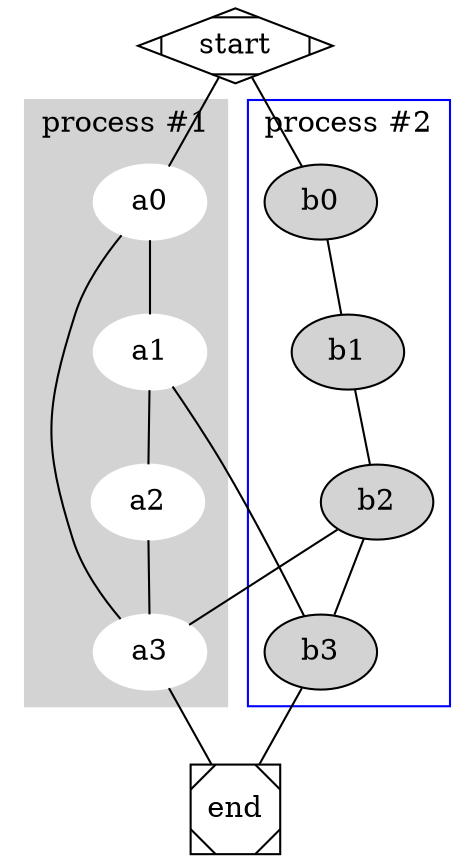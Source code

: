 graph ni {
	subgraph cluster_0 {
		node [color=white style=filled]
		color=lightgrey style=filled
		a0 -- a1
		a1 -- a2
		a2 -- a3
		label="process #1"
	}
	subgraph cluster_1 {
		node [style=filled]
		color=blue
		b0 -- b1
		b1 -- b2
		b2 -- b3
		label="process #2"
	}
	start -- a0
	start -- b0
	a1 -- b3
	b2 -- a3
	a3 -- a0
	a3 -- end
	b3 -- end
	start [shape=Mdiamond]
	end [shape=Msquare]
}
